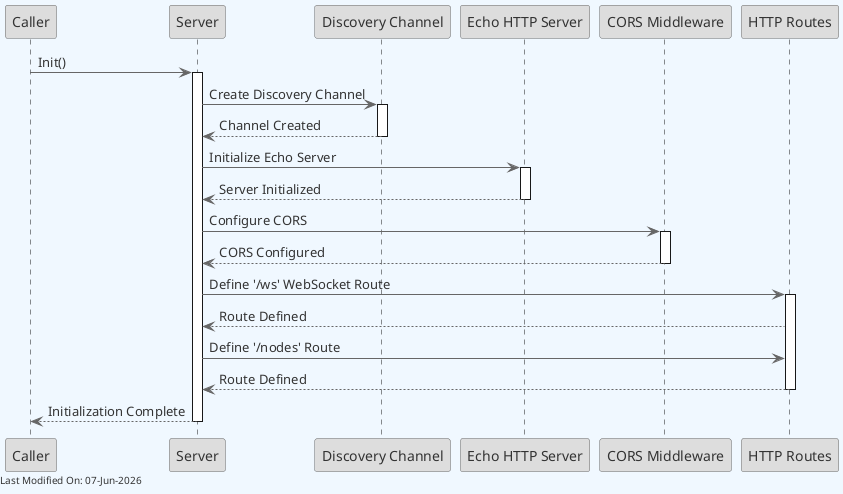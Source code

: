 @startuml
skinparam backgroundColor #F0F8FF
skinparam defaultFontColor #333333
skinparam arrowColor #666666

' Define borders for all elements
skinparam entity {
  BorderColor #666666
  BackgroundColor #DDDDDD
}

skinparam control {
  BorderColor #666666
  BackgroundColor #DDDDDD
}

skinparam participant {
  BorderColor #666666
  BackgroundColor #DDDDDD
}



participant Caller
participant "Server" as S
participant "Discovery Channel" as DC
participant "Echo HTTP Server" as EHS
participant "CORS Middleware" as CM
participant "HTTP Routes" as HR

Caller -> S : Init()
activate S

S -> DC : Create Discovery Channel
activate DC
DC --> S : Channel Created
deactivate DC

S -> EHS : Initialize Echo Server
activate EHS
EHS --> S : Server Initialized
deactivate EHS

S -> CM : Configure CORS
activate CM
CM --> S : CORS Configured
deactivate CM

S -> HR : Define '/ws' WebSocket Route
activate HR
HR --> S : Route Defined

S -> HR : Define '/nodes' Route
HR --> S : Route Defined
deactivate HR

S --> Caller : Initialization Complete
deactivate S

left footer Last Modified On: %date("dd-MMM-yyyy")

@enduml
